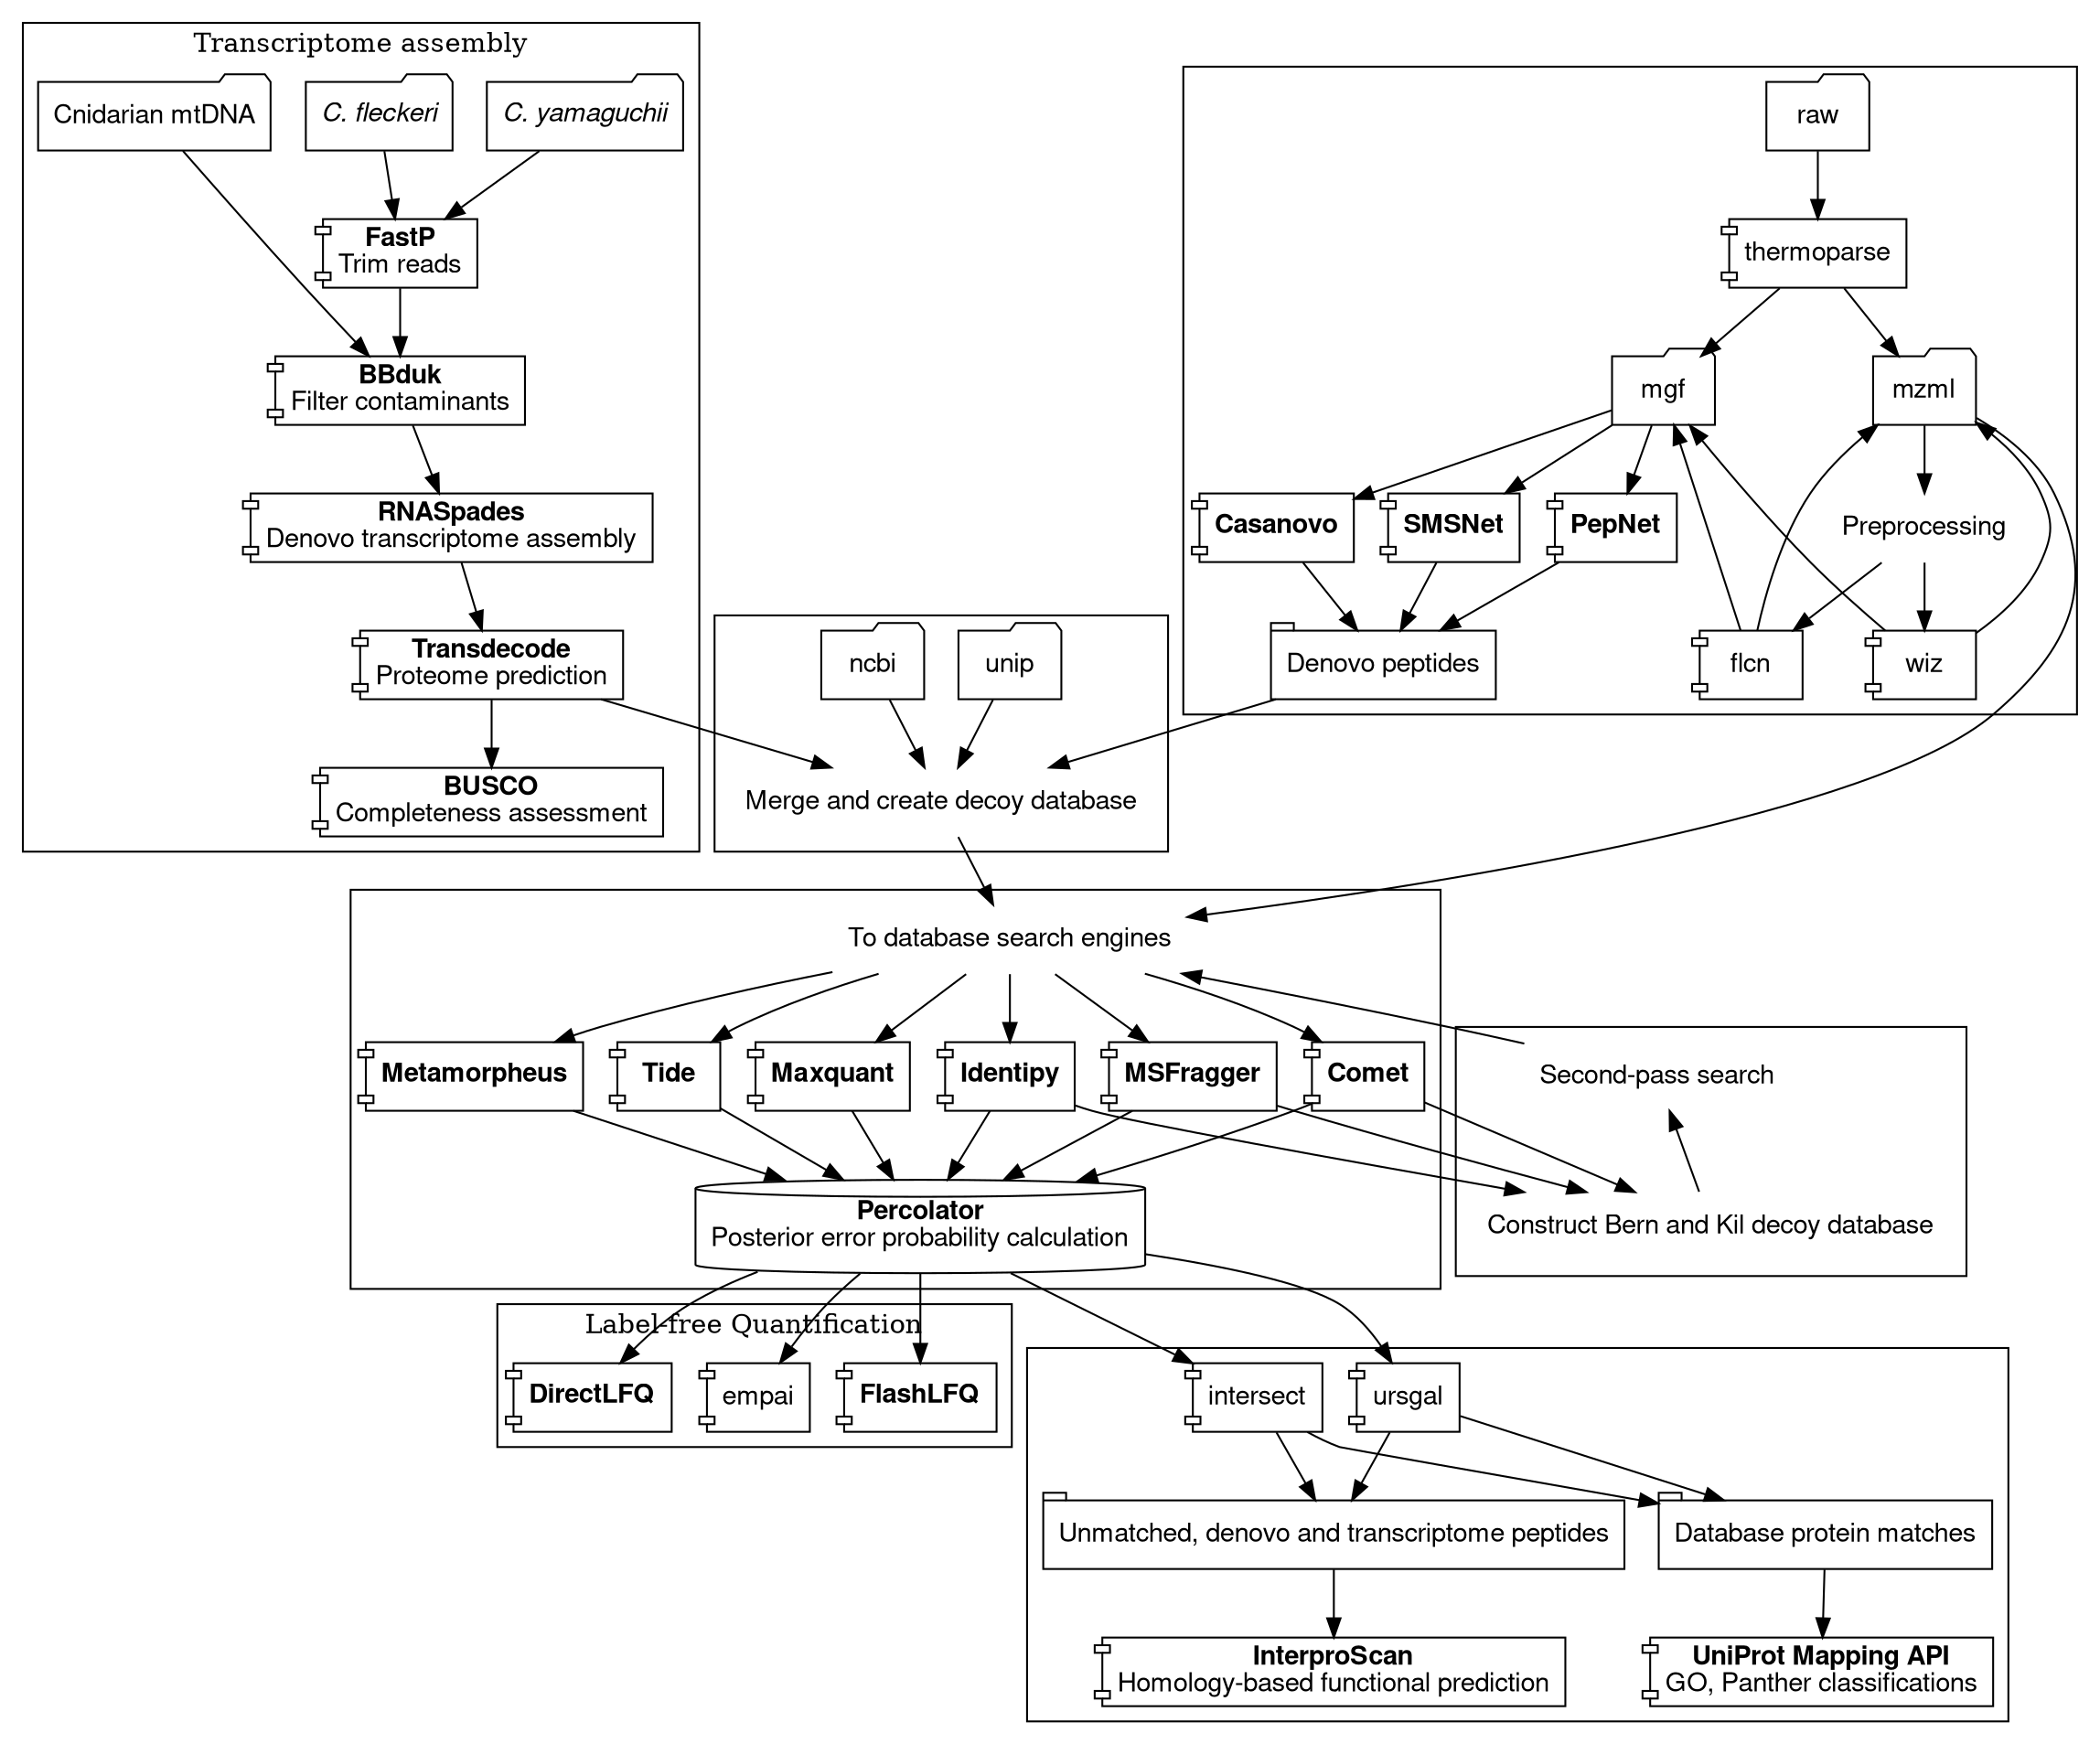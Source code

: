 digraph boxes_and_circles {
  node [fontname="Helvetica,Arial,sans-serif"]

  subgraph cluster_rna {
      label=<Transcriptome assembly>
  node [shape=folder]; rawRNA1; rawRNA2; mtdna;
  rawRNA1 [label=<<i>C. fleckeri</i>>]
  rawRNA2 [label=<<i>C. yamaguchii</i>>]
  mtdna [label="Cnidarian mtDNA"]
  {rank=same; mtdna; rawRNA1; rawRNA2}

  node [shape=component]; fp; bbduk; spades; tdc; busco;
  mtdna->bbduk;
  {rawRNA1,rawRNA2}->fp
  fp [label=<<b>FastP</b><br/>Trim reads>]
  bbduk->spades
  fp->bbduk
  spades [label=<<b>RNASpades</b><br/>Denovo transcriptome assembly>]
  bbduk[label=<<b>BBduk</b><br/>Filter contaminants>]
  spades->tdc
  tdc->busco
  busco[label=<<b>BUSCO</b><br/>Completeness assessment>]
  tdc[label=<<b>Transdecode</b><br/>Proteome prediction>]
  }

  subgraph cluster_db {
  decoy_db[shape=plaintext;label=<Merge and create decoy database>]
  node[shape=folder]
  {unip,ncbi,tdc}->decoy_db
  }

  subgraph cluster_pre {
  { node [shape=folder]; mgf; mzml; raw }
  { node [shape=plaintext]; pre}
  node[shape=component]
  { node[shape=tab]; denovo}
  raw->thermoparse->mgf->{csnv,sms,pepnet}->denovo
  sms[label=<<b>SMSNet</b>>]
  pepnet[label=<<b>PepNet</b>>]
  csnv[label=<<b>Casanovo</b>>]
  denovo [label=<Denovo peptides>]
  denovo->decoy_db
  thermoparse->mzml
  mzml->pre->{flcn,wiz}->mzml
  {flcn,wiz}->mgf
  {rank=same; mgf;mzml}
  pre[label=<Preprocessing>]
  }

  subgraph cluster_search {
  {decoy_db,mzml}->search
  rank = same
  search [label=<To database search engines>;shape=plaintext]
  node [shape=component]
  search->{comet,mq,idpy,msfrag,meta,tide}
  comet[label=<<b>Comet</b>>]
  idpy[label=<<b>Identipy</b>>]
  meta[label=<<b>Metamorpheus</b>>]
  mq[label=<<b>Maxquant</b>>]
  tide[label=<<b>Tide</b>>]
  msfrag[label=<<b>MSFragger</b>>]
  {comet,idpy,msfrag,mq,meta,tide}->perc
  }

  subgraph cluster_bk {
  {comet,idpy,msfrag}->bk_decoy
  bk_decoy [label=<Construct Bern and Kil decoy database>; shape=plaintext]
  bk_decoy -> two -> search
  {rank=min; two}
  two[label=<Second-pass search>; shape=plaintext]
  }
  perc [shape=cylinder;fill=red;label=<<b>Percolator</b><br/>Posterior error probability calculation>]

  subgraph cluster_quant {
  label=<Label-free Quantification>
  node [shape=component]
  perc->{empai,dlfq,flfq}
  dlfq[label=<<b>DirectLFQ</b>>]
  flfq[label=<<b>FlashLFQ</b>>]
  }

  subgraph cluster_combine {
  node [shape=component]; ursgal; intersect; api; interpro
  node [shape=tab]; rand;
  perc->{ursgal,intersect}->{conf,rand}
  { rank=same; conf; rand}
  conf [label=<Database protein matches>]
  conf -> api
  api [label=<<b>UniProt Mapping API</b><br/>GO, Panther classifications>]
  rand [label=<Unmatched, denovo and transcriptome peptides>]
  { rank=min; ursgal;intersect }
  { rank=max; api }
  rand -> interpro
  interpro [label=<<b>InterproScan</b><br/>Homology-based functional prediction>]
  }
}

